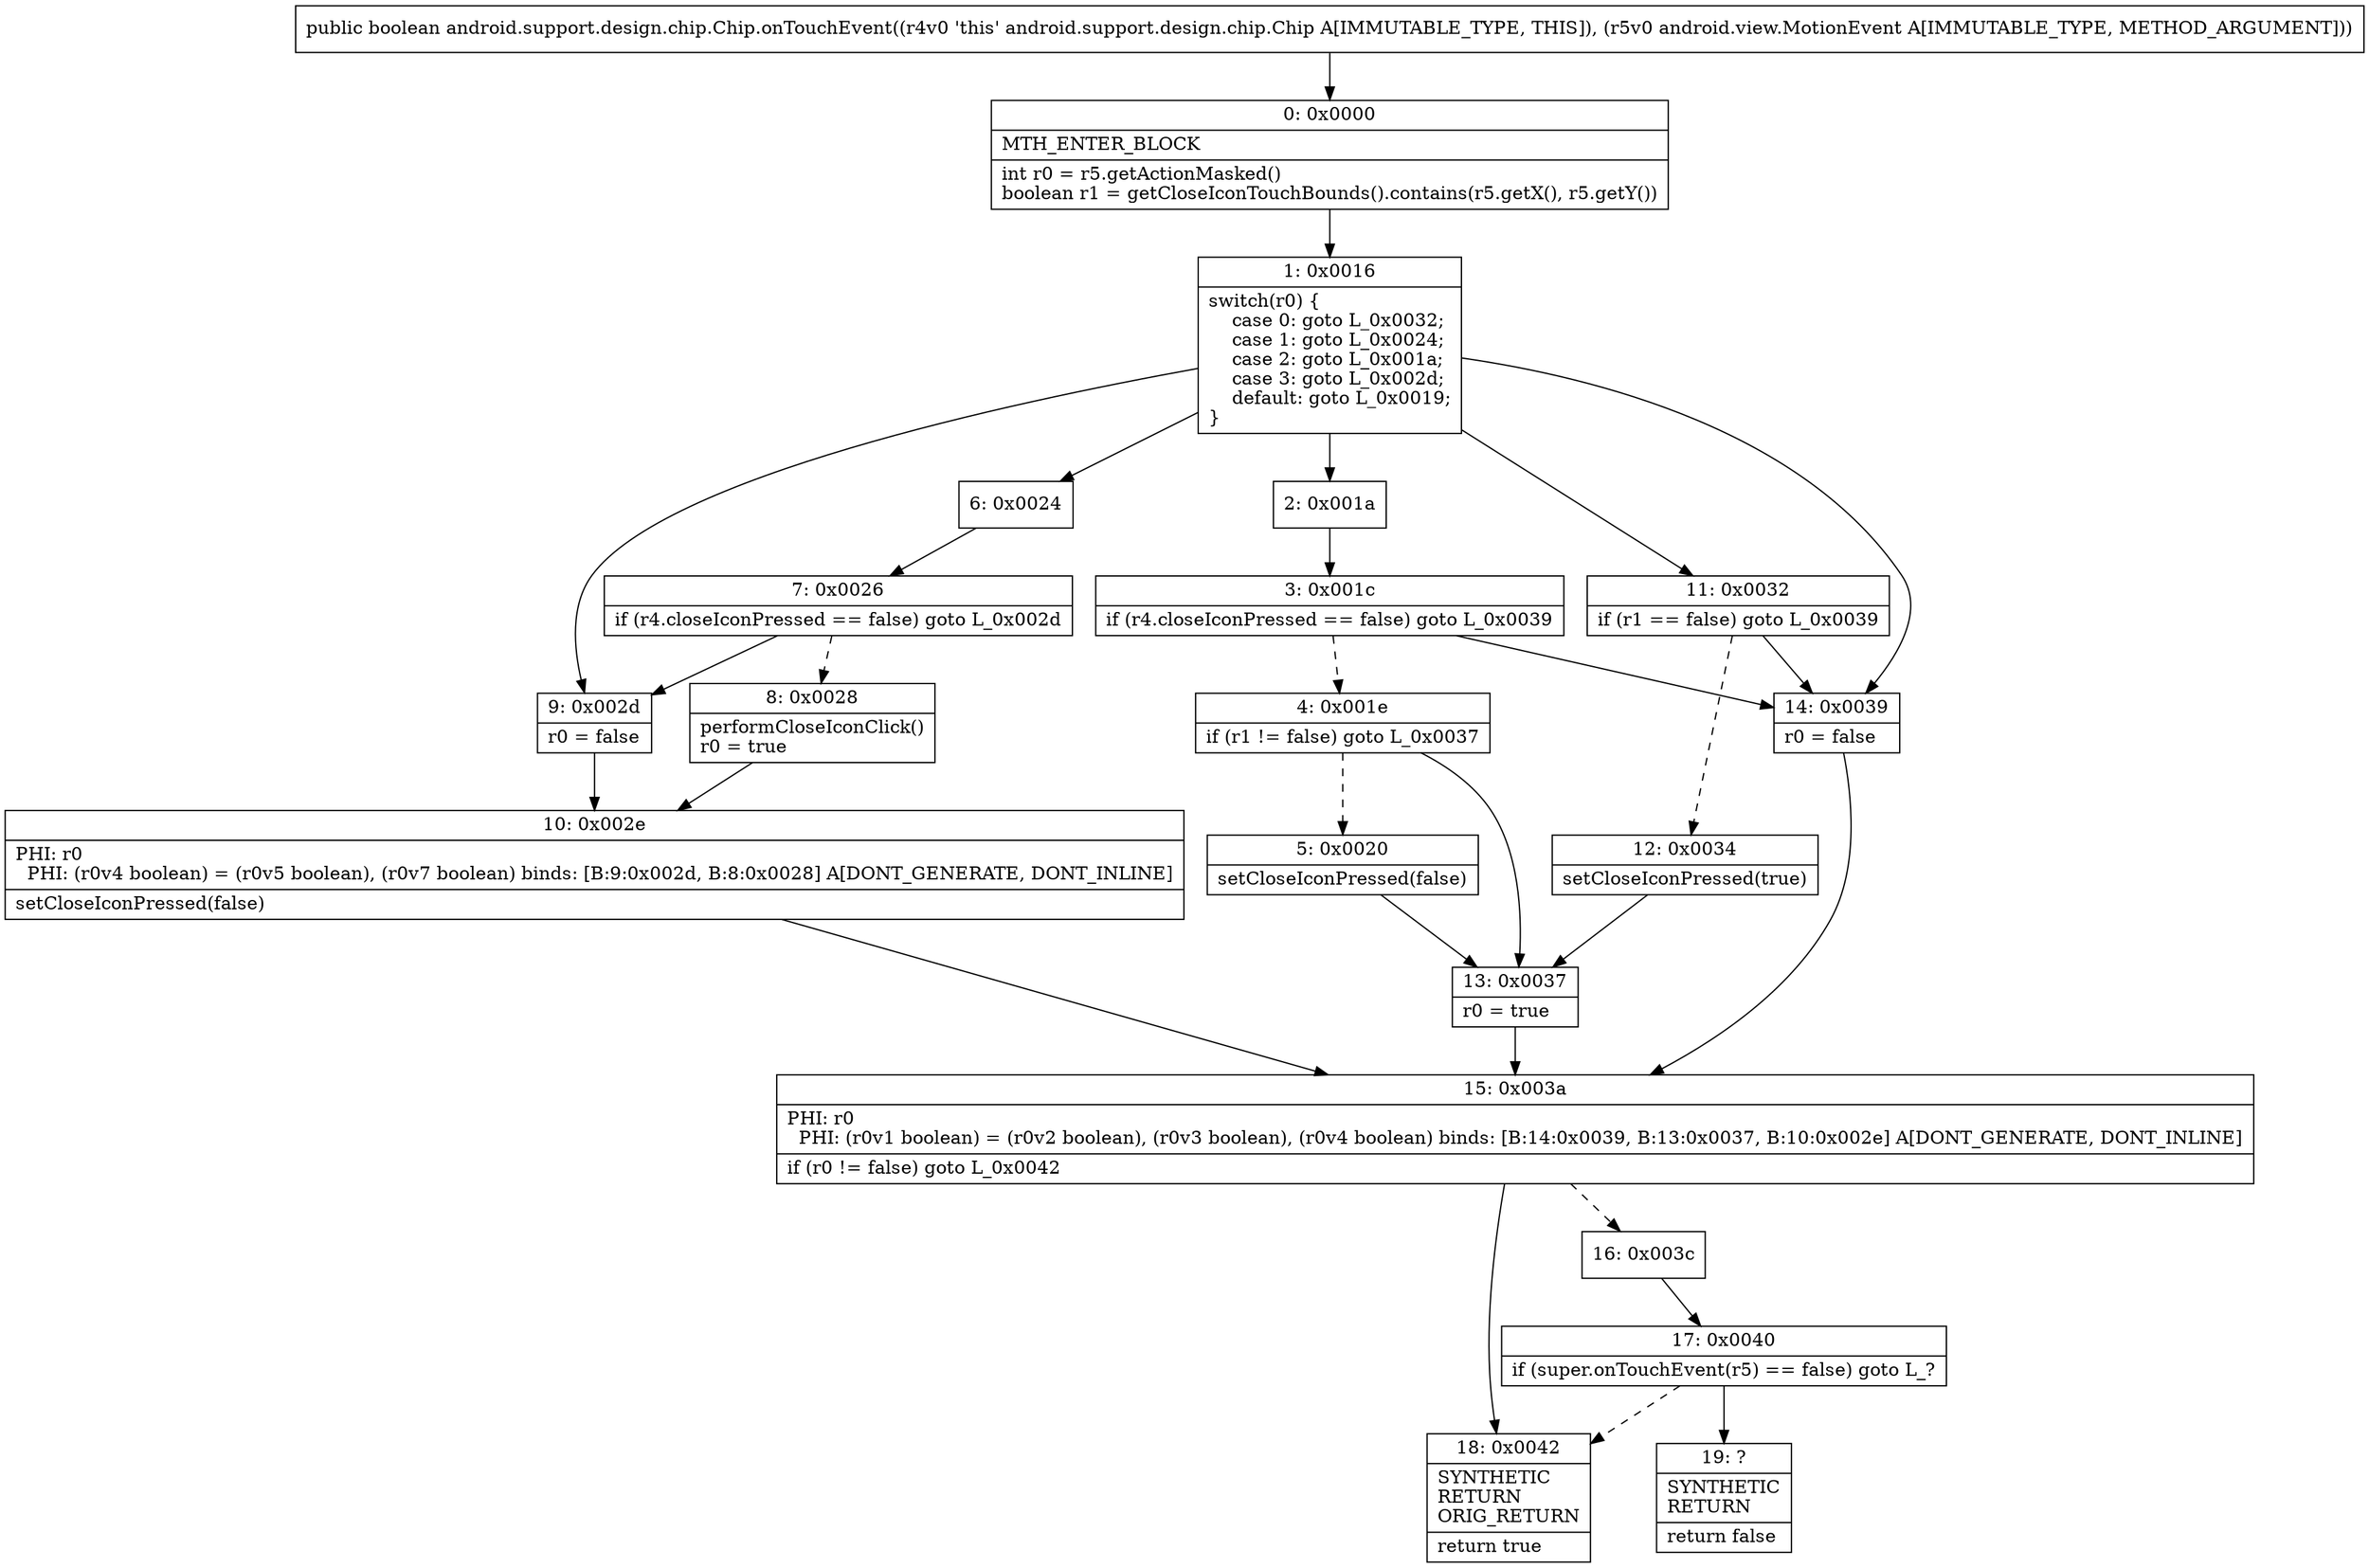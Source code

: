 digraph "CFG forandroid.support.design.chip.Chip.onTouchEvent(Landroid\/view\/MotionEvent;)Z" {
Node_0 [shape=record,label="{0\:\ 0x0000|MTH_ENTER_BLOCK\l|int r0 = r5.getActionMasked()\lboolean r1 = getCloseIconTouchBounds().contains(r5.getX(), r5.getY())\l}"];
Node_1 [shape=record,label="{1\:\ 0x0016|switch(r0) \{\l    case 0: goto L_0x0032;\l    case 1: goto L_0x0024;\l    case 2: goto L_0x001a;\l    case 3: goto L_0x002d;\l    default: goto L_0x0019;\l\}\l}"];
Node_2 [shape=record,label="{2\:\ 0x001a}"];
Node_3 [shape=record,label="{3\:\ 0x001c|if (r4.closeIconPressed == false) goto L_0x0039\l}"];
Node_4 [shape=record,label="{4\:\ 0x001e|if (r1 != false) goto L_0x0037\l}"];
Node_5 [shape=record,label="{5\:\ 0x0020|setCloseIconPressed(false)\l}"];
Node_6 [shape=record,label="{6\:\ 0x0024}"];
Node_7 [shape=record,label="{7\:\ 0x0026|if (r4.closeIconPressed == false) goto L_0x002d\l}"];
Node_8 [shape=record,label="{8\:\ 0x0028|performCloseIconClick()\lr0 = true\l}"];
Node_9 [shape=record,label="{9\:\ 0x002d|r0 = false\l}"];
Node_10 [shape=record,label="{10\:\ 0x002e|PHI: r0 \l  PHI: (r0v4 boolean) = (r0v5 boolean), (r0v7 boolean) binds: [B:9:0x002d, B:8:0x0028] A[DONT_GENERATE, DONT_INLINE]\l|setCloseIconPressed(false)\l}"];
Node_11 [shape=record,label="{11\:\ 0x0032|if (r1 == false) goto L_0x0039\l}"];
Node_12 [shape=record,label="{12\:\ 0x0034|setCloseIconPressed(true)\l}"];
Node_13 [shape=record,label="{13\:\ 0x0037|r0 = true\l}"];
Node_14 [shape=record,label="{14\:\ 0x0039|r0 = false\l}"];
Node_15 [shape=record,label="{15\:\ 0x003a|PHI: r0 \l  PHI: (r0v1 boolean) = (r0v2 boolean), (r0v3 boolean), (r0v4 boolean) binds: [B:14:0x0039, B:13:0x0037, B:10:0x002e] A[DONT_GENERATE, DONT_INLINE]\l|if (r0 != false) goto L_0x0042\l}"];
Node_16 [shape=record,label="{16\:\ 0x003c}"];
Node_17 [shape=record,label="{17\:\ 0x0040|if (super.onTouchEvent(r5) == false) goto L_?\l}"];
Node_18 [shape=record,label="{18\:\ 0x0042|SYNTHETIC\lRETURN\lORIG_RETURN\l|return true\l}"];
Node_19 [shape=record,label="{19\:\ ?|SYNTHETIC\lRETURN\l|return false\l}"];
MethodNode[shape=record,label="{public boolean android.support.design.chip.Chip.onTouchEvent((r4v0 'this' android.support.design.chip.Chip A[IMMUTABLE_TYPE, THIS]), (r5v0 android.view.MotionEvent A[IMMUTABLE_TYPE, METHOD_ARGUMENT])) }"];
MethodNode -> Node_0;
Node_0 -> Node_1;
Node_1 -> Node_2;
Node_1 -> Node_6;
Node_1 -> Node_9;
Node_1 -> Node_11;
Node_1 -> Node_14;
Node_2 -> Node_3;
Node_3 -> Node_4[style=dashed];
Node_3 -> Node_14;
Node_4 -> Node_5[style=dashed];
Node_4 -> Node_13;
Node_5 -> Node_13;
Node_6 -> Node_7;
Node_7 -> Node_8[style=dashed];
Node_7 -> Node_9;
Node_8 -> Node_10;
Node_9 -> Node_10;
Node_10 -> Node_15;
Node_11 -> Node_12[style=dashed];
Node_11 -> Node_14;
Node_12 -> Node_13;
Node_13 -> Node_15;
Node_14 -> Node_15;
Node_15 -> Node_16[style=dashed];
Node_15 -> Node_18;
Node_16 -> Node_17;
Node_17 -> Node_18[style=dashed];
Node_17 -> Node_19;
}

